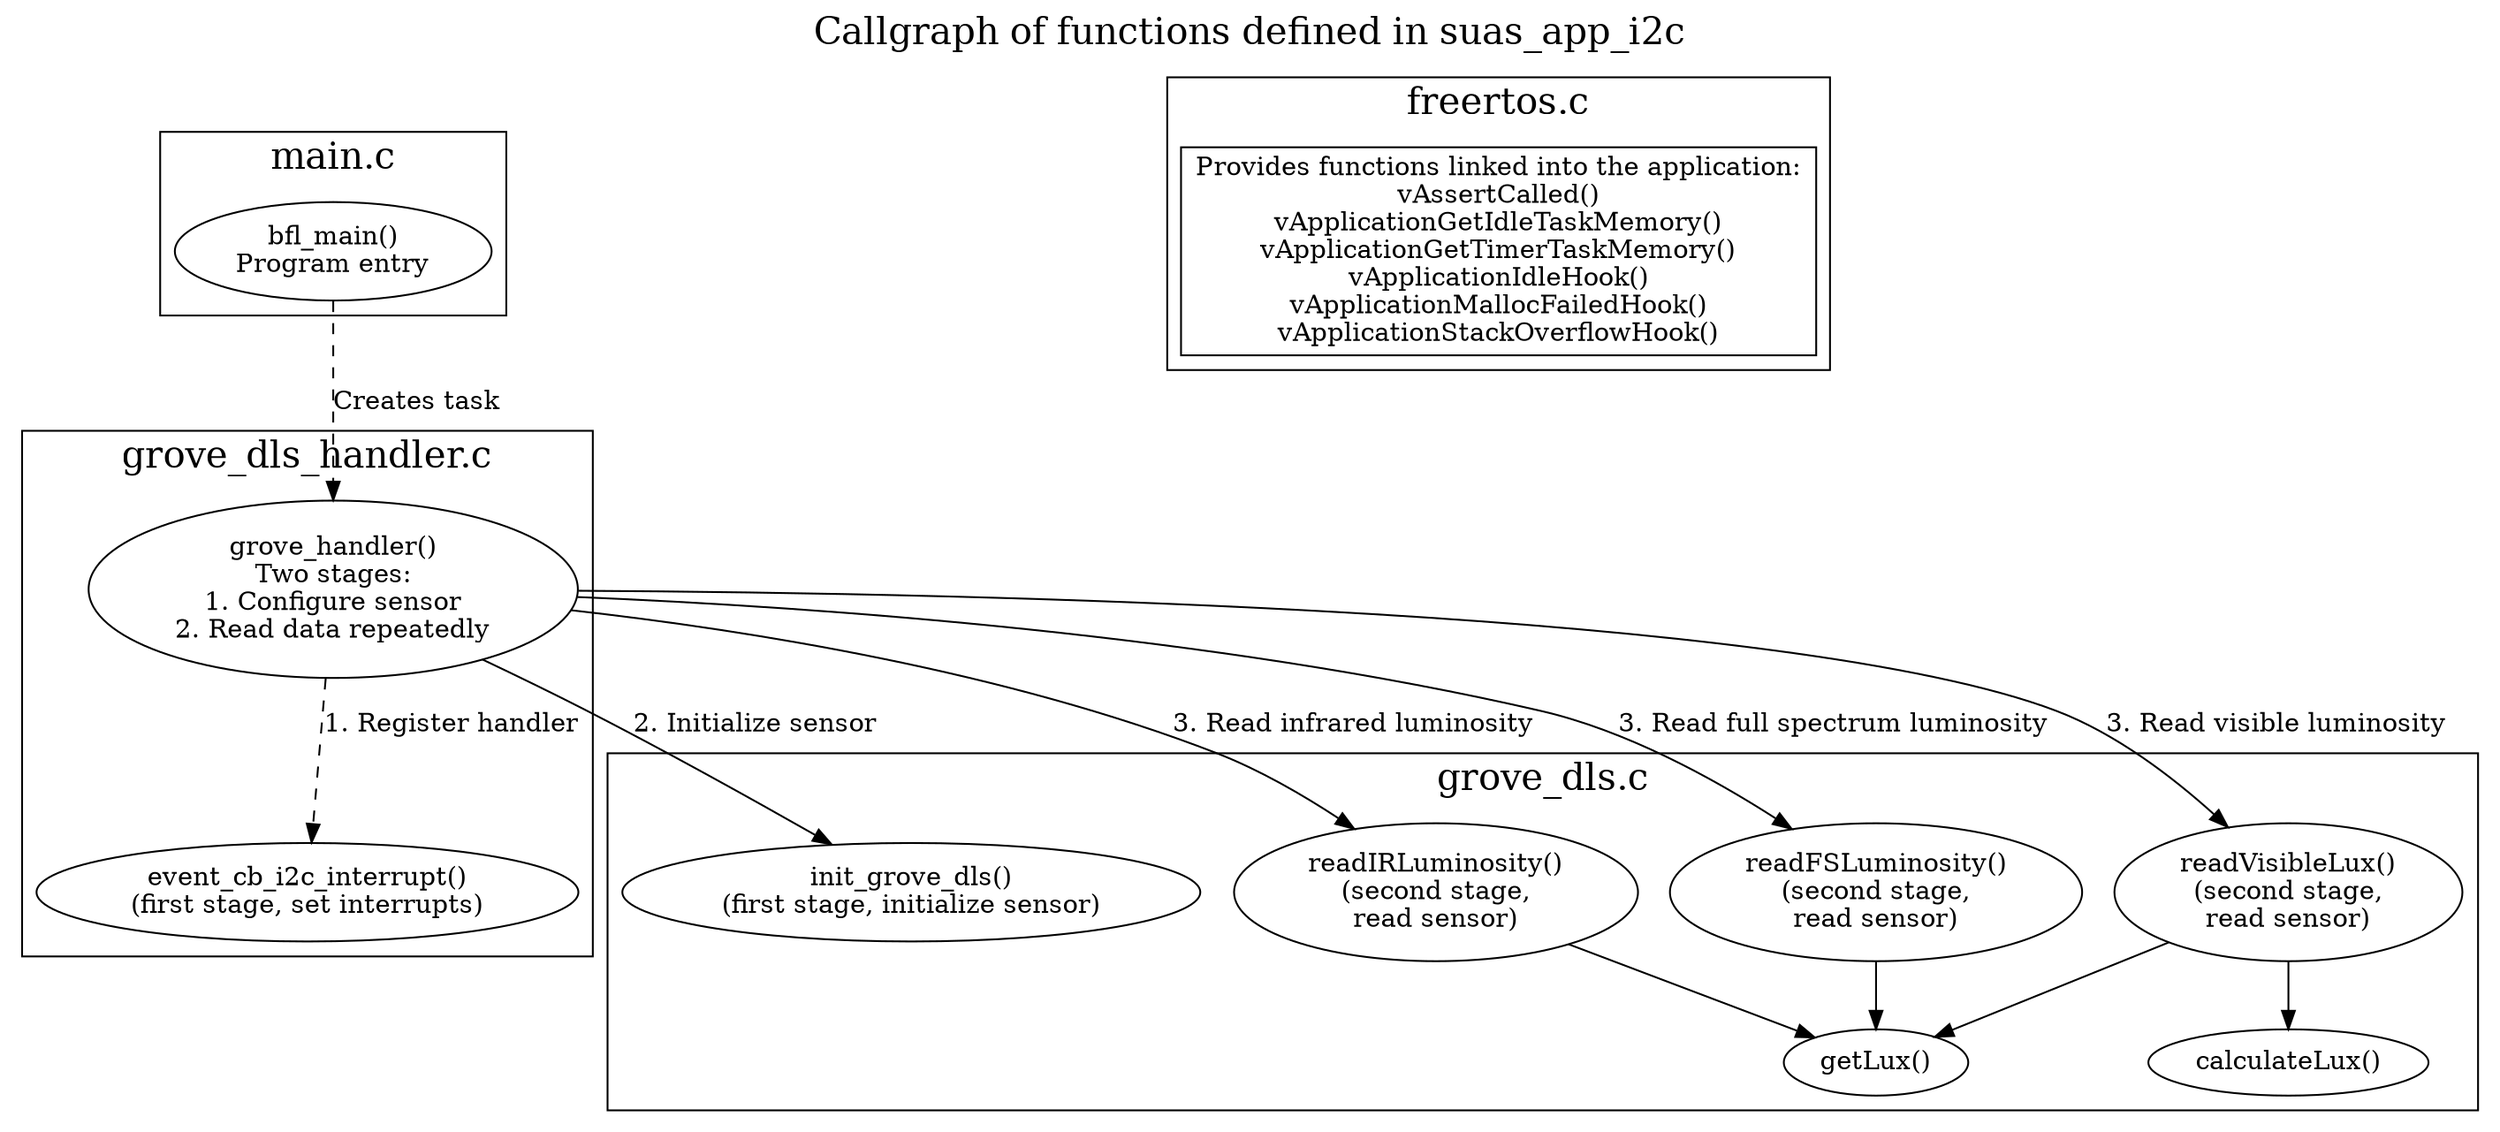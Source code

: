 digraph {
    labelloc="t";
    label="Callgraph of functions defined in suas_app_i2c";
    fontsize=20;

    subgraph cluster_main {
        label="main.c";
        main [label="bfl_main()\nProgram entry"];
    }

    subgraph cluster_grove_dls_handler {
        label="grove_dls_handler.c";
        handler [label="grove_handler()\nTwo stages:\n1. Configure sensor\n2. Read data repeatedly"];
        interrupt [label="event_cb_i2c_interrupt()\n(first stage, set interrupts)"];
    }

    subgraph cluster_grove_dls {
        label="grove_dls.c";
        init [label="init_grove_dls()\n(first stage, initialize sensor)"];
        "getLux()";
        ir [label="readIRLuminosity()\n(second stage,\nread sensor)"];
        fs [label="readFSLuminosity()\n(second stage,\nread sensor)"];
        vl [label="readVisibleLux()\n(second stage,\nread sensor)"];
        "calculateLux()";
    }

    subgraph cluster_freertos {
        label="freertos.c";
        "Provides functions linked into the application:\nvAssertCalled()\nvApplicationGetIdleTaskMemory()\nvApplicationGetTimerTaskMemory()\nvApplicationIdleHook()\nvApplicationMallocFailedHook()\nvApplicationStackOverflowHook()" [labeljust=l,shape=rect];
    }

    main -> handler [label="Creates task",style="dashed"];
    handler -> interrupt [label="1. Register handler",style="dashed"];
    handler -> init [label="2. Initialize sensor"];
    handler -> ir [label="3. Read infrared luminosity"];
    handler -> fs [label="3. Read full spectrum luminosity"];
    handler -> vl [label="3. Read visible luminosity"];
    ir -> "getLux()";
    fs -> "getLux()";
    vl -> "getLux()";
    vl -> "calculateLux()";
}